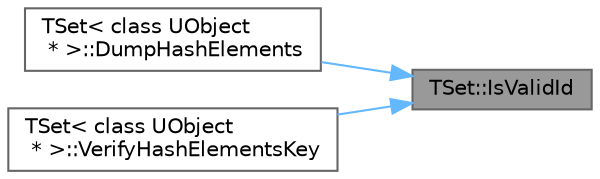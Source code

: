 digraph "TSet::IsValidId"
{
 // INTERACTIVE_SVG=YES
 // LATEX_PDF_SIZE
  bgcolor="transparent";
  edge [fontname=Helvetica,fontsize=10,labelfontname=Helvetica,labelfontsize=10];
  node [fontname=Helvetica,fontsize=10,shape=box,height=0.2,width=0.4];
  rankdir="RL";
  Node1 [id="Node000001",label="TSet::IsValidId",height=0.2,width=0.4,color="gray40", fillcolor="grey60", style="filled", fontcolor="black",tooltip="Checks whether an element id is valid."];
  Node1 -> Node2 [id="edge1_Node000001_Node000002",dir="back",color="steelblue1",style="solid",tooltip=" "];
  Node2 [id="Node000002",label="TSet\< class UObject\l * \>::DumpHashElements",height=0.2,width=0.4,color="grey40", fillcolor="white", style="filled",URL="$d5/d15/classTSet.html#a12956fdc575757bcd1983c1430c292bc",tooltip=" "];
  Node1 -> Node3 [id="edge2_Node000001_Node000003",dir="back",color="steelblue1",style="solid",tooltip=" "];
  Node3 [id="Node000003",label="TSet\< class UObject\l * \>::VerifyHashElementsKey",height=0.2,width=0.4,color="grey40", fillcolor="white", style="filled",URL="$d5/d15/classTSet.html#a3f93026e6792545b93e99e3aeacef580",tooltip=" "];
}
